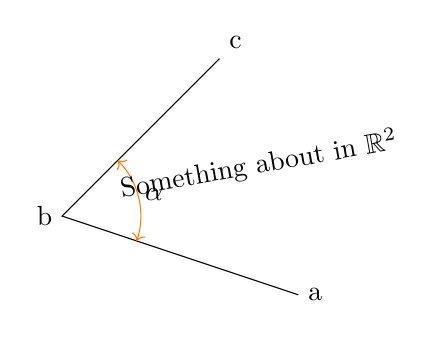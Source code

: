     \begin{tikzpicture}
		% Example from Paul Gaborit
		% http://www.texample.net/tikz/examples/angles-quotes/
		\draw
		    (3,-1) coordinate (a) node[right] {a}
		    -- (0,0) coordinate (b) node[left] {b}
		    -- (2,2) coordinate (c) node[above right] {c}
		    pic["$\alpha$", draw=orange, <->, angle eccentricity=1.2, angle radius=1cm]
		    {angle=a--b--c};

		\node[rotate=10] (r) at (2.5, 0.65) {Something about in $\mathbb{R}^2$};
	\end{tikzpicture}
